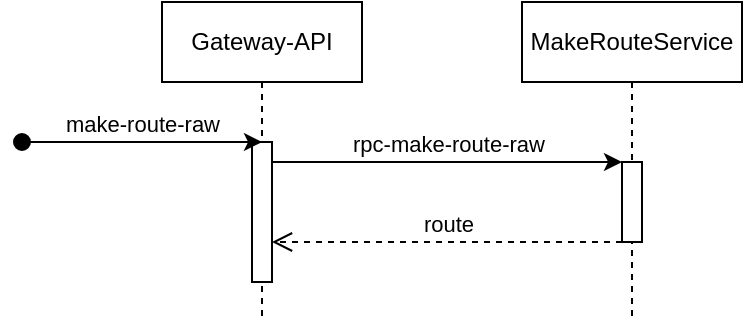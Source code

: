 <mxfile version="21.6.1" type="device">
  <diagram name="Pagina-1" id="JCi-VtsOW7-FUkoQYLxe">
    <mxGraphModel dx="1275" dy="334" grid="1" gridSize="10" guides="1" tooltips="1" connect="1" arrows="1" fold="1" page="1" pageScale="1" pageWidth="827" pageHeight="1169" math="0" shadow="0">
      <root>
        <mxCell id="0" />
        <mxCell id="1" parent="0" />
        <mxCell id="QGHdbiTWZ2vBvkkwpoNN-13" value="Gateway-API" style="shape=umlLifeline;perimeter=lifelinePerimeter;whiteSpace=wrap;html=1;container=0;dropTarget=0;collapsible=0;recursiveResize=0;outlineConnect=0;portConstraint=eastwest;newEdgeStyle={&quot;edgeStyle&quot;:&quot;elbowEdgeStyle&quot;,&quot;elbow&quot;:&quot;vertical&quot;,&quot;curved&quot;:0,&quot;rounded&quot;:0};" parent="1" vertex="1">
          <mxGeometry x="50" y="50" width="100" height="160" as="geometry" />
        </mxCell>
        <mxCell id="QGHdbiTWZ2vBvkkwpoNN-14" value="" style="html=1;points=[];perimeter=orthogonalPerimeter;outlineConnect=0;targetShapes=umlLifeline;portConstraint=eastwest;newEdgeStyle={&quot;edgeStyle&quot;:&quot;elbowEdgeStyle&quot;,&quot;elbow&quot;:&quot;vertical&quot;,&quot;curved&quot;:0,&quot;rounded&quot;:0};" parent="QGHdbiTWZ2vBvkkwpoNN-13" vertex="1">
          <mxGeometry x="45" y="70" width="10" height="70" as="geometry" />
        </mxCell>
        <mxCell id="QGHdbiTWZ2vBvkkwpoNN-15" value="make-route-raw" style="html=1;verticalAlign=bottom;startArrow=oval;endArrow=classic;startSize=8;edgeStyle=elbowEdgeStyle;elbow=vertical;curved=0;rounded=0;endFill=1;" parent="QGHdbiTWZ2vBvkkwpoNN-13" edge="1">
          <mxGeometry relative="1" as="geometry">
            <mxPoint x="-70" y="70" as="sourcePoint" />
            <mxPoint x="50" y="70" as="targetPoint" />
          </mxGeometry>
        </mxCell>
        <mxCell id="QGHdbiTWZ2vBvkkwpoNN-16" value="MakeRouteService" style="shape=umlLifeline;perimeter=lifelinePerimeter;whiteSpace=wrap;html=1;container=0;dropTarget=0;collapsible=0;recursiveResize=0;outlineConnect=0;portConstraint=eastwest;newEdgeStyle={&quot;edgeStyle&quot;:&quot;elbowEdgeStyle&quot;,&quot;elbow&quot;:&quot;vertical&quot;,&quot;curved&quot;:0,&quot;rounded&quot;:0};" parent="1" vertex="1">
          <mxGeometry x="230" y="50" width="110" height="160" as="geometry" />
        </mxCell>
        <mxCell id="QGHdbiTWZ2vBvkkwpoNN-17" value="" style="html=1;points=[];perimeter=orthogonalPerimeter;outlineConnect=0;targetShapes=umlLifeline;portConstraint=eastwest;newEdgeStyle={&quot;edgeStyle&quot;:&quot;elbowEdgeStyle&quot;,&quot;elbow&quot;:&quot;vertical&quot;,&quot;curved&quot;:0,&quot;rounded&quot;:0};" parent="QGHdbiTWZ2vBvkkwpoNN-16" vertex="1">
          <mxGeometry x="50" y="80" width="10" height="40" as="geometry" />
        </mxCell>
        <mxCell id="QGHdbiTWZ2vBvkkwpoNN-18" value="rpc-make-route-raw" style="html=1;verticalAlign=bottom;endArrow=classic;edgeStyle=elbowEdgeStyle;elbow=vertical;curved=0;rounded=0;endFill=1;" parent="1" source="QGHdbiTWZ2vBvkkwpoNN-14" target="QGHdbiTWZ2vBvkkwpoNN-17" edge="1">
          <mxGeometry relative="1" as="geometry">
            <mxPoint x="205" y="140" as="sourcePoint" />
            <Array as="points">
              <mxPoint x="190" y="130" />
            </Array>
          </mxGeometry>
        </mxCell>
        <mxCell id="QGHdbiTWZ2vBvkkwpoNN-19" value="route" style="html=1;verticalAlign=bottom;endArrow=open;dashed=1;endSize=8;edgeStyle=elbowEdgeStyle;elbow=vertical;curved=0;rounded=0;" parent="1" source="QGHdbiTWZ2vBvkkwpoNN-17" target="QGHdbiTWZ2vBvkkwpoNN-14" edge="1">
          <mxGeometry relative="1" as="geometry">
            <mxPoint x="205" y="215" as="targetPoint" />
            <Array as="points">
              <mxPoint x="200" y="170" />
            </Array>
          </mxGeometry>
        </mxCell>
      </root>
    </mxGraphModel>
  </diagram>
</mxfile>
